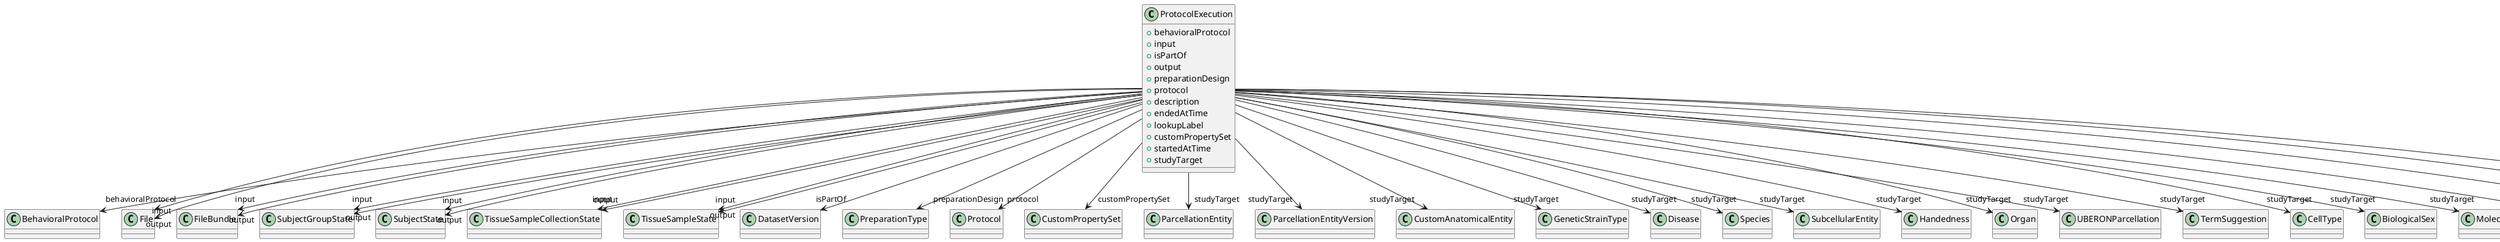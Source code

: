 @startuml
class ProtocolExecution {
+behavioralProtocol
+input
+isPartOf
+output
+preparationDesign
+protocol
+description
+endedAtTime
+lookupLabel
+customPropertySet
+startedAtTime
+studyTarget

}
ProtocolExecution -d-> "behavioralProtocol" BehavioralProtocol
ProtocolExecution -d-> "input" File
ProtocolExecution -d-> "input" FileBundle
ProtocolExecution -d-> "input" SubjectGroupState
ProtocolExecution -d-> "input" SubjectState
ProtocolExecution -d-> "input" TissueSampleCollectionState
ProtocolExecution -d-> "input" TissueSampleState
ProtocolExecution -d-> "isPartOf" DatasetVersion
ProtocolExecution -d-> "output" File
ProtocolExecution -d-> "output" FileBundle
ProtocolExecution -d-> "output" SubjectGroupState
ProtocolExecution -d-> "output" SubjectState
ProtocolExecution -d-> "output" TissueSampleCollectionState
ProtocolExecution -d-> "output" TissueSampleState
ProtocolExecution -d-> "preparationDesign" PreparationType
ProtocolExecution -d-> "protocol" Protocol
ProtocolExecution -d-> "customPropertySet" CustomPropertySet
ProtocolExecution -d-> "studyTarget" ParcellationEntity
ProtocolExecution -d-> "studyTarget" ParcellationEntityVersion
ProtocolExecution -d-> "studyTarget" CustomAnatomicalEntity
ProtocolExecution -d-> "studyTarget" GeneticStrainType
ProtocolExecution -d-> "studyTarget" Disease
ProtocolExecution -d-> "studyTarget" Species
ProtocolExecution -d-> "studyTarget" SubcellularEntity
ProtocolExecution -d-> "studyTarget" Handedness
ProtocolExecution -d-> "studyTarget" Organ
ProtocolExecution -d-> "studyTarget" UBERONParcellation
ProtocolExecution -d-> "studyTarget" TermSuggestion
ProtocolExecution -d-> "studyTarget" CellType
ProtocolExecution -d-> "studyTarget" BiologicalSex
ProtocolExecution -d-> "studyTarget" MolecularEntity
ProtocolExecution -d-> "studyTarget" BiologicalOrder
ProtocolExecution -d-> "studyTarget" BreedingType
ProtocolExecution -d-> "studyTarget" DiseaseModel
ProtocolExecution -d-> "studyTarget" CellCultureType

@enduml